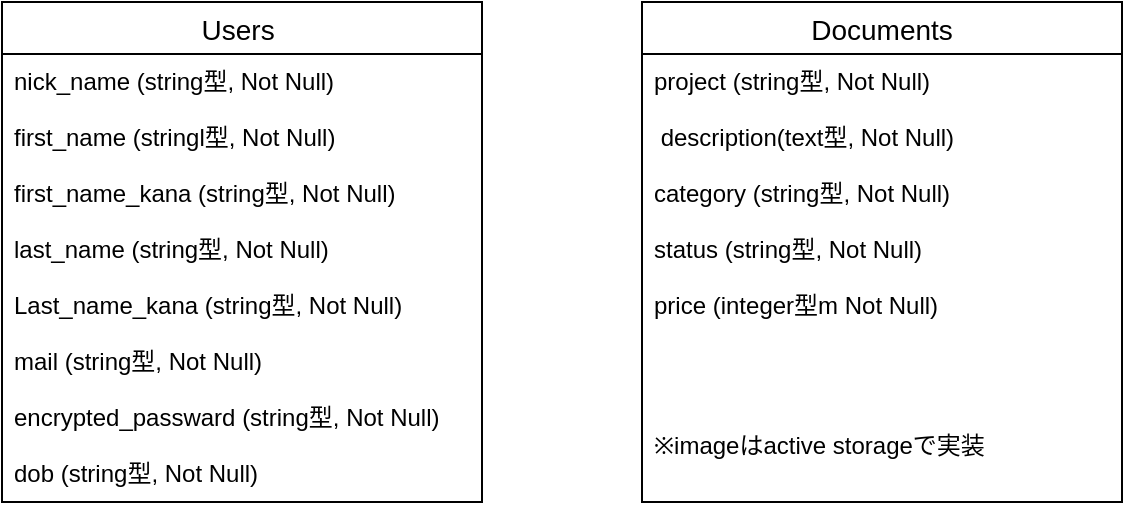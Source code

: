 <mxfile>
    <diagram id="0KcJl2Flyd-8C0kRFApH" name="ページ1">
        <mxGraphModel dx="588" dy="520" grid="1" gridSize="10" guides="1" tooltips="1" connect="1" arrows="1" fold="1" page="1" pageScale="1" pageWidth="827" pageHeight="1169" math="0" shadow="0">
            <root>
                <mxCell id="0"/>
                <mxCell id="1" parent="0"/>
                <mxCell id="6" value="Users " style="swimlane;fontStyle=0;childLayout=stackLayout;horizontal=1;startSize=26;horizontalStack=0;resizeParent=1;resizeParentMax=0;resizeLast=0;collapsible=1;marginBottom=0;align=center;fontSize=14;" vertex="1" parent="1">
                    <mxGeometry x="40" y="40" width="240" height="250" as="geometry"/>
                </mxCell>
                <mxCell id="7" value="nick_name (string型, Not Null)&#10;&#10;first_name (stringl型, Not Null)&#10;&#10;first_name_kana (string型, Not Null)&#10;&#10;last_name (string型, Not Null)&#10;&#10;Last_name_kana (string型, Not Null)&#10;&#10;mail (string型, Not Null)&#10;&#10;encrypted_passward (string型, Not Null)&#10;&#10;dob (string型, Not Null)" style="text;strokeColor=none;fillColor=none;spacingLeft=4;spacingRight=4;overflow=hidden;rotatable=0;points=[[0,0.5],[1,0.5]];portConstraint=eastwest;fontSize=12;" vertex="1" parent="6">
                    <mxGeometry y="26" width="240" height="224" as="geometry"/>
                </mxCell>
                <mxCell id="8" value="Documents" style="swimlane;fontStyle=0;childLayout=stackLayout;horizontal=1;startSize=26;horizontalStack=0;resizeParent=1;resizeParentMax=0;resizeLast=0;collapsible=1;marginBottom=0;align=center;fontSize=14;" vertex="1" parent="1">
                    <mxGeometry x="360" y="40" width="240" height="250" as="geometry"/>
                </mxCell>
                <mxCell id="9" value="project (string型, Not Null)&#10;&#10; description(text型, Not Null)&#10;&#10;category (string型, Not Null)&#10;&#10;status (string型, Not Null)&#10;&#10;price (integer型m Not Null)&#10;&#10;&#10;&#10;&#10;※imageはactive storageで実装" style="text;strokeColor=none;fillColor=none;spacingLeft=4;spacingRight=4;overflow=hidden;rotatable=0;points=[[0,0.5],[1,0.5]];portConstraint=eastwest;fontSize=12;fontStyle=0" vertex="1" parent="8">
                    <mxGeometry y="26" width="240" height="224" as="geometry"/>
                </mxCell>
            </root>
        </mxGraphModel>
    </diagram>
</mxfile>